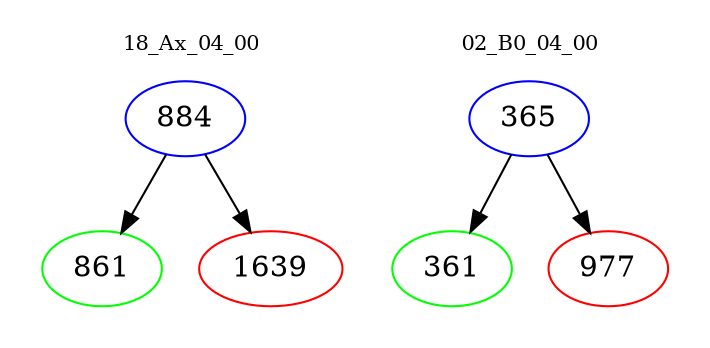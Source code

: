 digraph{
subgraph cluster_0 {
color = white
label = "18_Ax_04_00";
fontsize=10;
T0_884 [label="884", color="blue"]
T0_884 -> T0_861 [color="black"]
T0_861 [label="861", color="green"]
T0_884 -> T0_1639 [color="black"]
T0_1639 [label="1639", color="red"]
}
subgraph cluster_1 {
color = white
label = "02_B0_04_00";
fontsize=10;
T1_365 [label="365", color="blue"]
T1_365 -> T1_361 [color="black"]
T1_361 [label="361", color="green"]
T1_365 -> T1_977 [color="black"]
T1_977 [label="977", color="red"]
}
}
